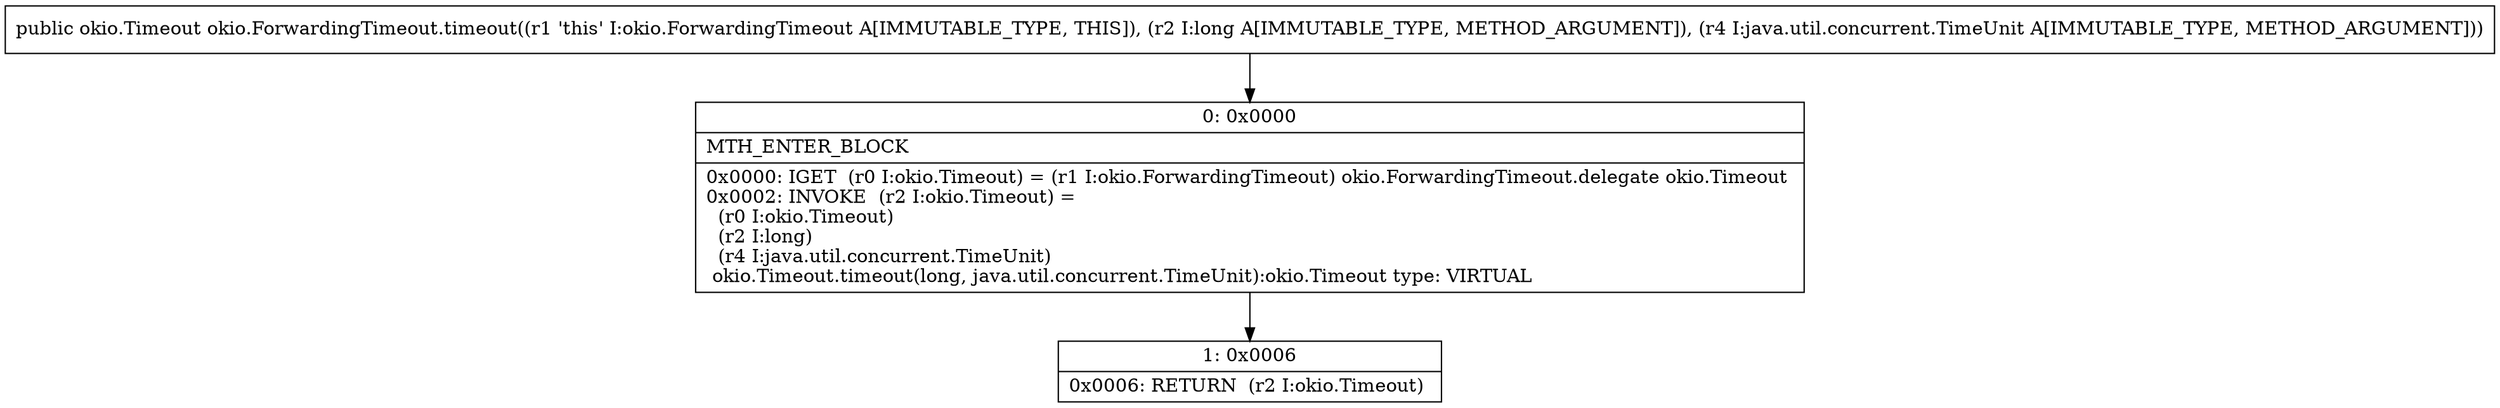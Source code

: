 digraph "CFG forokio.ForwardingTimeout.timeout(JLjava\/util\/concurrent\/TimeUnit;)Lokio\/Timeout;" {
Node_0 [shape=record,label="{0\:\ 0x0000|MTH_ENTER_BLOCK\l|0x0000: IGET  (r0 I:okio.Timeout) = (r1 I:okio.ForwardingTimeout) okio.ForwardingTimeout.delegate okio.Timeout \l0x0002: INVOKE  (r2 I:okio.Timeout) = \l  (r0 I:okio.Timeout)\l  (r2 I:long)\l  (r4 I:java.util.concurrent.TimeUnit)\l okio.Timeout.timeout(long, java.util.concurrent.TimeUnit):okio.Timeout type: VIRTUAL \l}"];
Node_1 [shape=record,label="{1\:\ 0x0006|0x0006: RETURN  (r2 I:okio.Timeout) \l}"];
MethodNode[shape=record,label="{public okio.Timeout okio.ForwardingTimeout.timeout((r1 'this' I:okio.ForwardingTimeout A[IMMUTABLE_TYPE, THIS]), (r2 I:long A[IMMUTABLE_TYPE, METHOD_ARGUMENT]), (r4 I:java.util.concurrent.TimeUnit A[IMMUTABLE_TYPE, METHOD_ARGUMENT])) }"];
MethodNode -> Node_0;
Node_0 -> Node_1;
}


